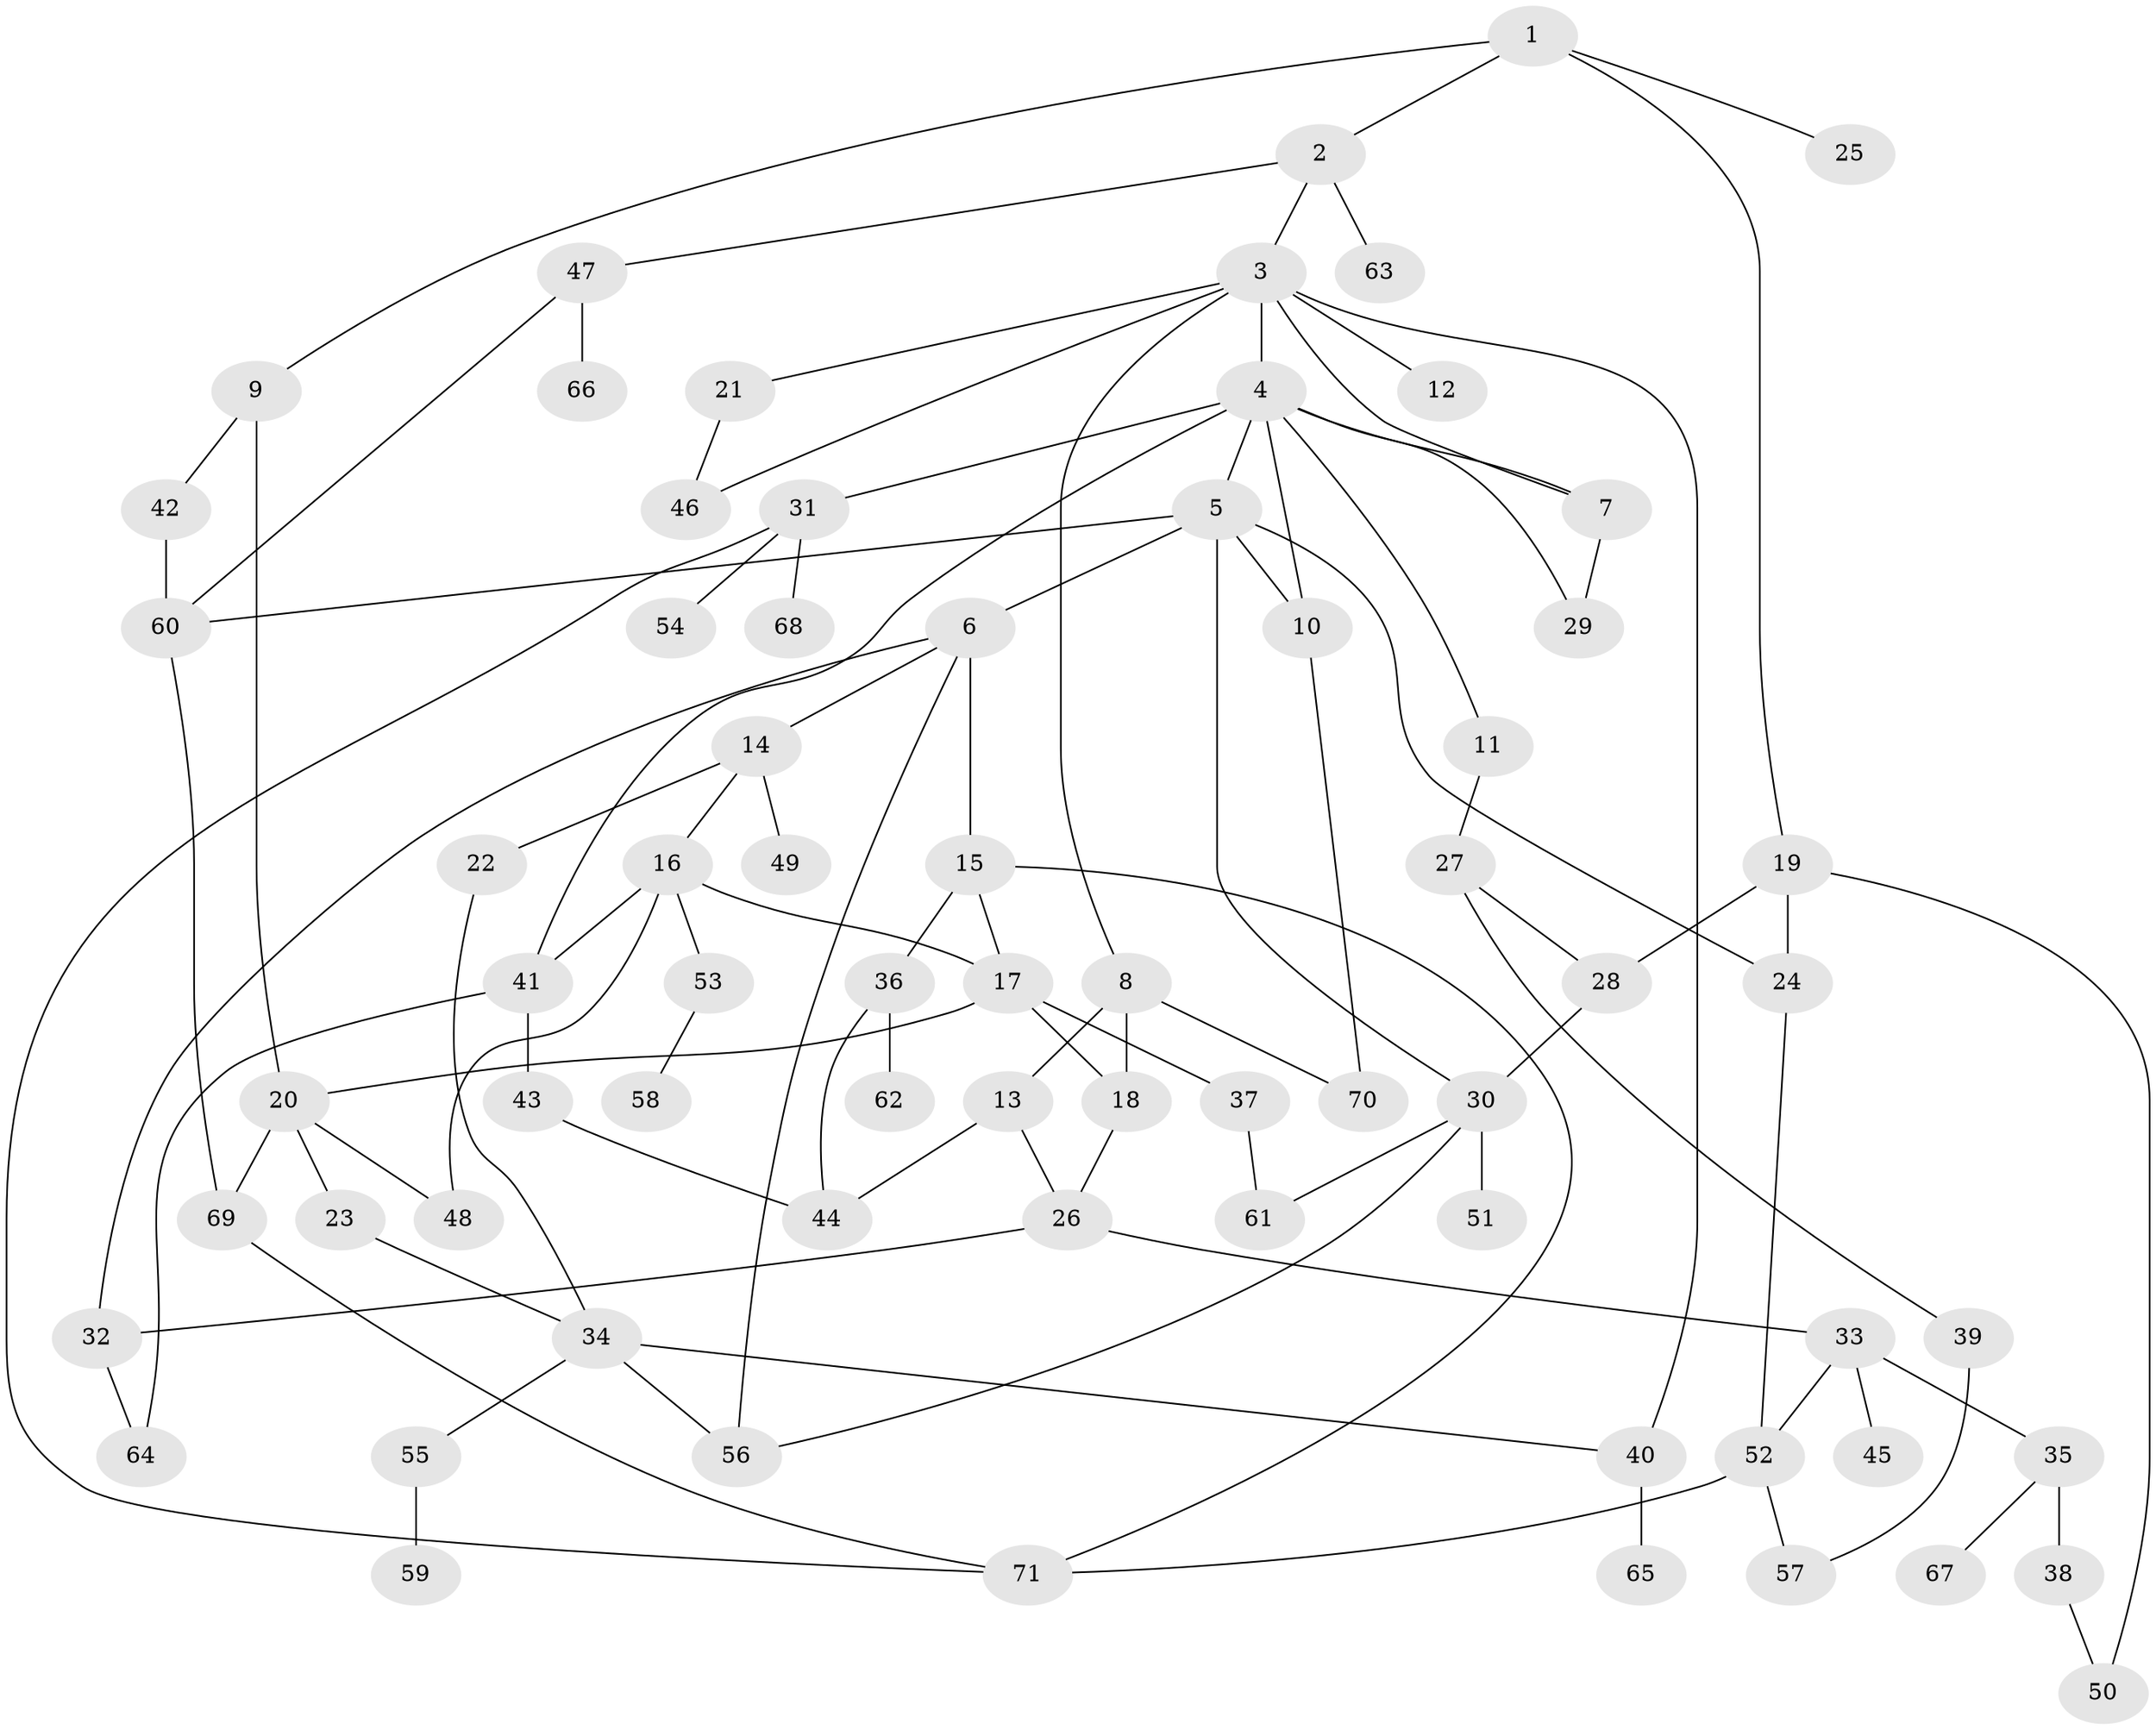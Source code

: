// Generated by graph-tools (version 1.1) at 2025/10/02/27/25 16:10:53]
// undirected, 71 vertices, 102 edges
graph export_dot {
graph [start="1"]
  node [color=gray90,style=filled];
  1;
  2;
  3;
  4;
  5;
  6;
  7;
  8;
  9;
  10;
  11;
  12;
  13;
  14;
  15;
  16;
  17;
  18;
  19;
  20;
  21;
  22;
  23;
  24;
  25;
  26;
  27;
  28;
  29;
  30;
  31;
  32;
  33;
  34;
  35;
  36;
  37;
  38;
  39;
  40;
  41;
  42;
  43;
  44;
  45;
  46;
  47;
  48;
  49;
  50;
  51;
  52;
  53;
  54;
  55;
  56;
  57;
  58;
  59;
  60;
  61;
  62;
  63;
  64;
  65;
  66;
  67;
  68;
  69;
  70;
  71;
  1 -- 2;
  1 -- 9;
  1 -- 19;
  1 -- 25;
  2 -- 3;
  2 -- 47;
  2 -- 63;
  3 -- 4;
  3 -- 7;
  3 -- 8;
  3 -- 12;
  3 -- 21;
  3 -- 46;
  3 -- 40;
  4 -- 5;
  4 -- 11;
  4 -- 31;
  4 -- 41;
  4 -- 7;
  4 -- 10;
  4 -- 29;
  5 -- 6;
  5 -- 10;
  5 -- 24;
  5 -- 30;
  5 -- 60;
  6 -- 14;
  6 -- 15;
  6 -- 56;
  6 -- 32;
  7 -- 29;
  8 -- 13;
  8 -- 70;
  8 -- 18;
  9 -- 42;
  9 -- 20;
  10 -- 70;
  11 -- 27;
  13 -- 26;
  13 -- 44;
  14 -- 16;
  14 -- 22;
  14 -- 49;
  15 -- 17;
  15 -- 36;
  15 -- 71;
  16 -- 48;
  16 -- 53;
  16 -- 41;
  16 -- 17;
  17 -- 18;
  17 -- 20;
  17 -- 37;
  18 -- 26;
  19 -- 50;
  19 -- 24;
  19 -- 28;
  20 -- 23;
  20 -- 69;
  20 -- 48;
  21 -- 46;
  22 -- 34;
  23 -- 34;
  24 -- 52;
  26 -- 32;
  26 -- 33;
  27 -- 28;
  27 -- 39;
  28 -- 30;
  30 -- 51;
  30 -- 56;
  30 -- 61;
  31 -- 54;
  31 -- 68;
  31 -- 71;
  32 -- 64;
  33 -- 35;
  33 -- 45;
  33 -- 52;
  34 -- 40;
  34 -- 55;
  34 -- 56;
  35 -- 38;
  35 -- 67;
  36 -- 62;
  36 -- 44;
  37 -- 61;
  38 -- 50;
  39 -- 57;
  40 -- 65;
  41 -- 43;
  41 -- 64;
  42 -- 60;
  43 -- 44;
  47 -- 66;
  47 -- 60;
  52 -- 57;
  52 -- 71;
  53 -- 58;
  55 -- 59;
  60 -- 69;
  69 -- 71;
}
